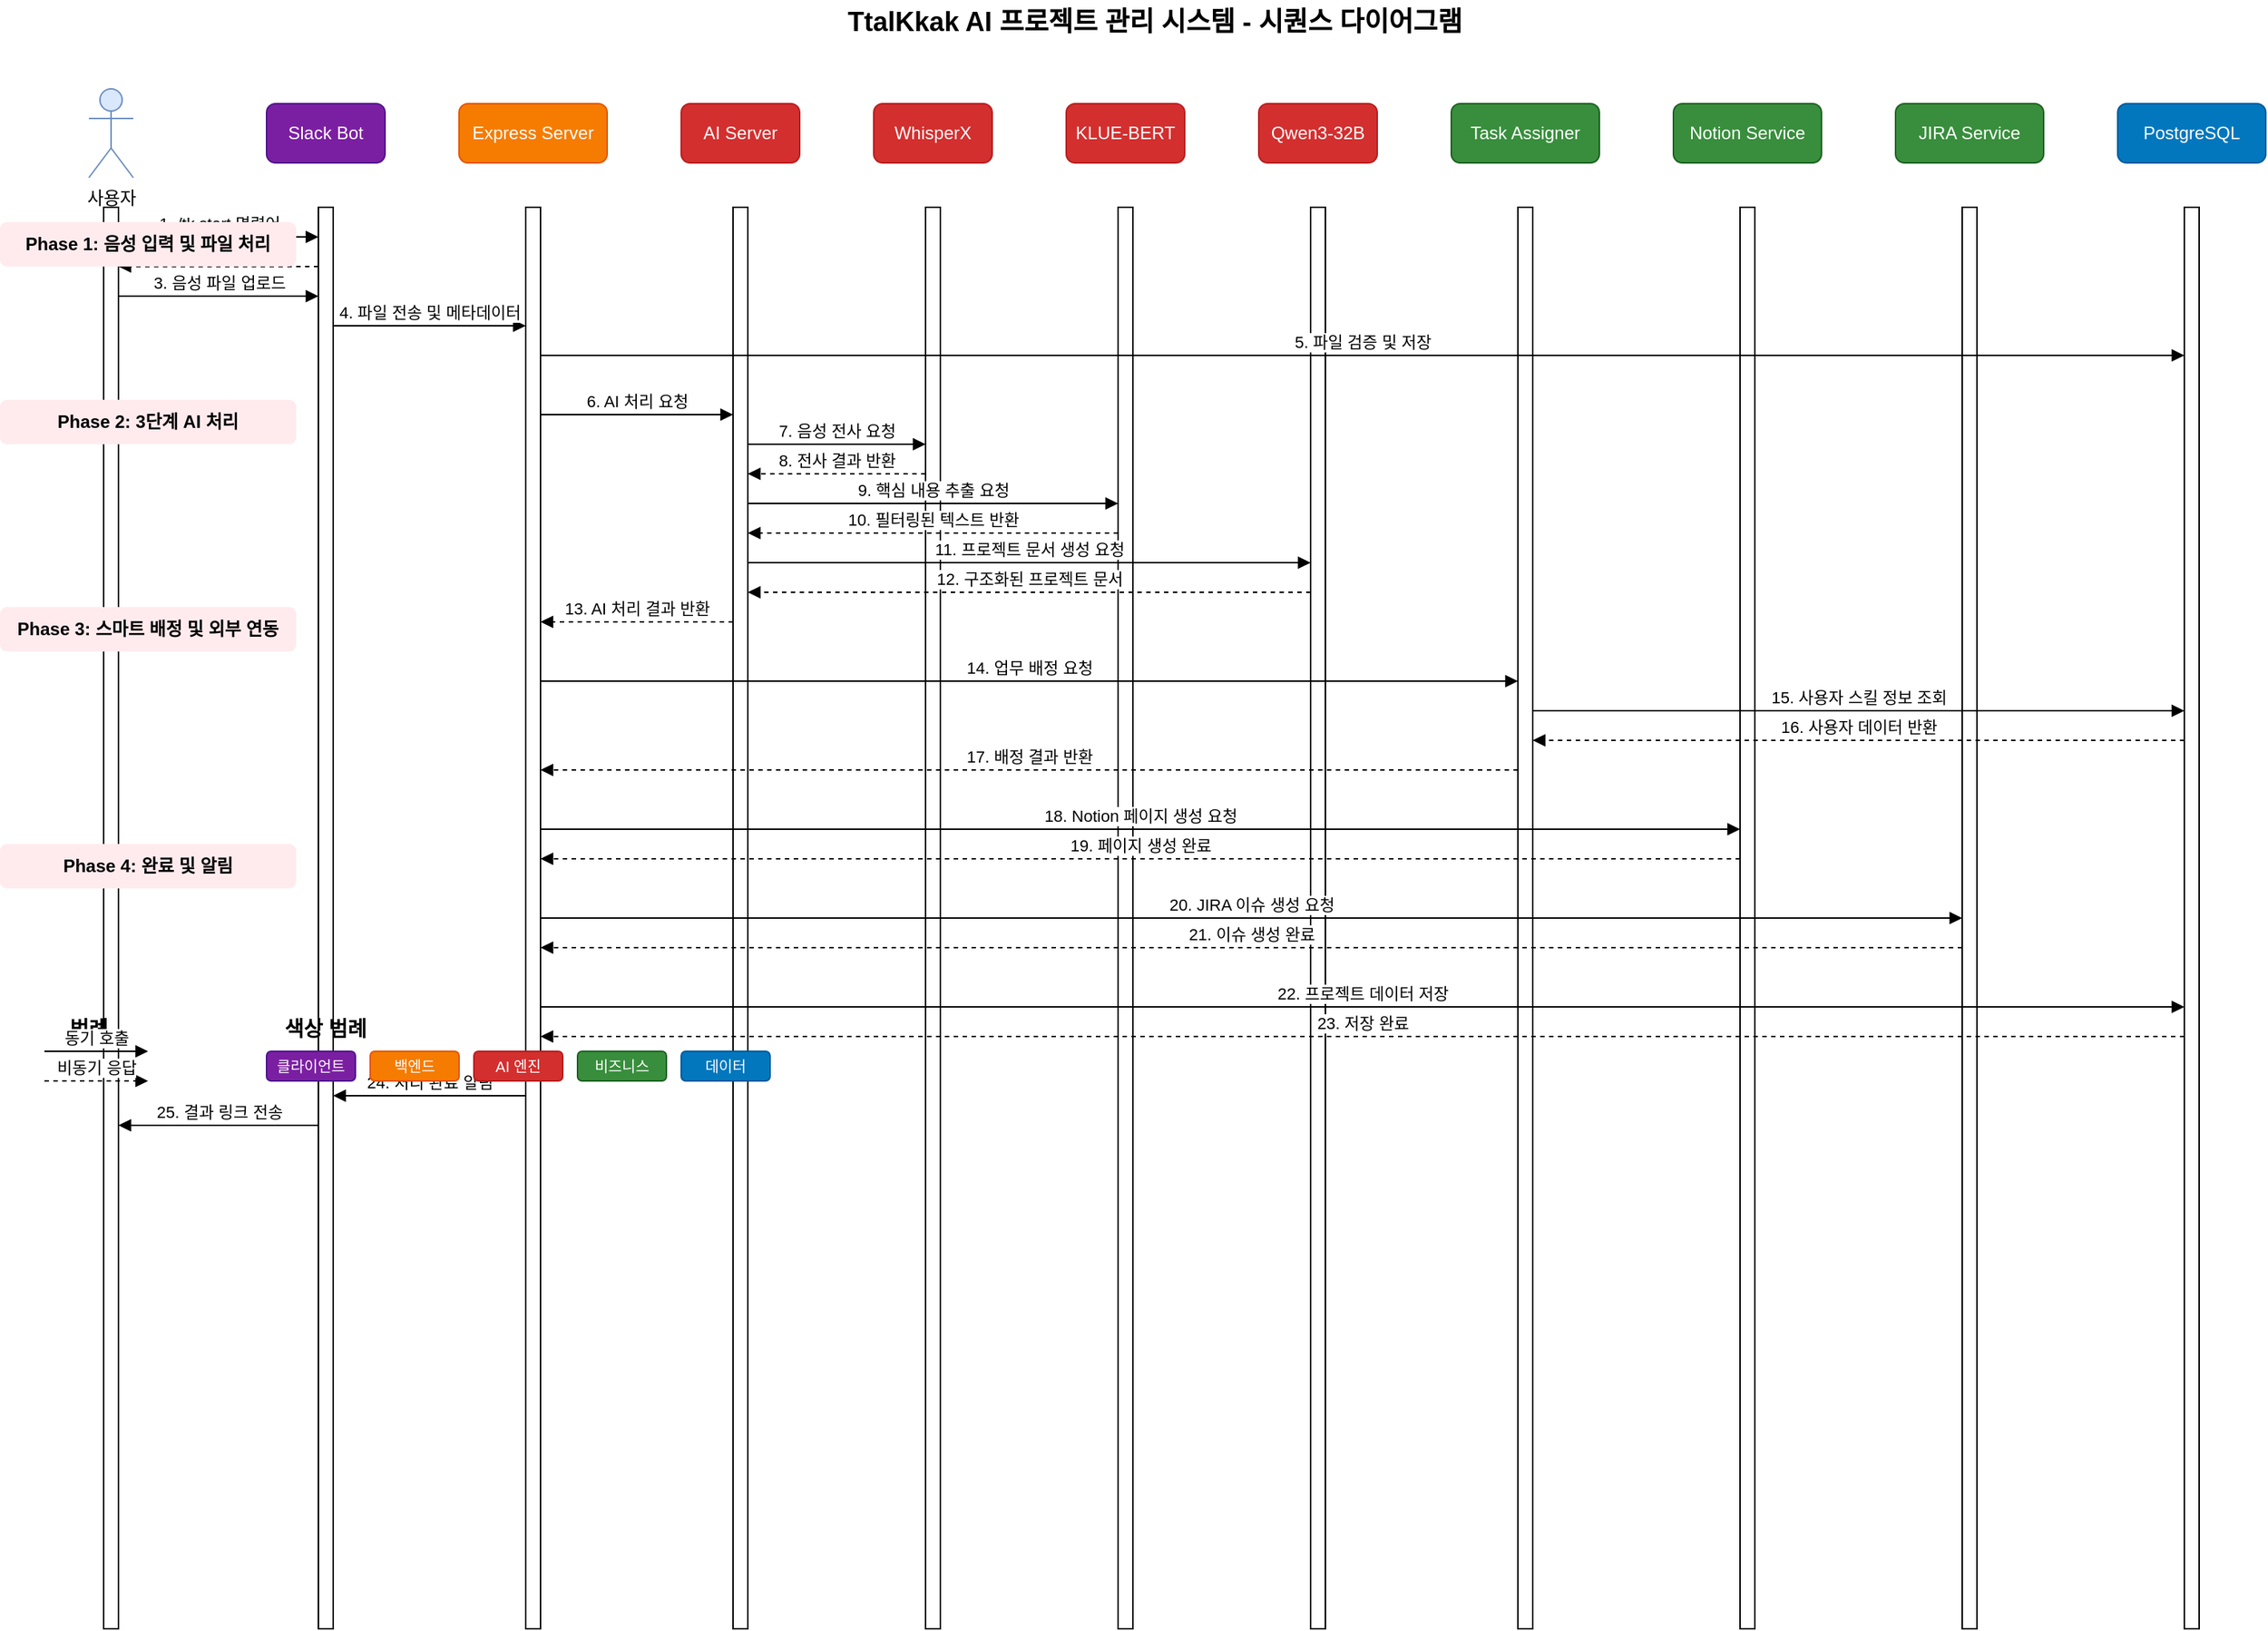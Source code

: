 <mxfile version="22.1.16" type="device">
  <diagram name="TtalKkak-Sequence" id="sequence-diagram">
    <mxGraphModel dx="1422" dy="754" grid="1" gridSize="10" guides="1" tooltips="1" connect="1" arrows="1" fold="1" page="1" pageScale="1" pageWidth="1600" pageHeight="1200" math="0" shadow="0">
      <root>
        <mxCell id="0" />
        <mxCell id="1" parent="0" />
        
        <!-- 제목 -->
        <mxCell id="title" value="TtalKkak AI 프로젝트 관리 시스템 - 시퀀스 다이어그램" style="text;html=1;strokeColor=none;fillColor=none;align=center;verticalAlign=middle;whiteSpace=wrap;rounded=0;fontSize=18;fontStyle=1;" vertex="1" parent="1">
          <mxGeometry x="400" y="20" width="800" height="30" as="geometry"/>
        </mxCell>
        
        <!-- 액터들 -->
        <mxCell id="user" value="사용자" style="shape=umlActor;verticalLabelPosition=bottom;verticalAlign=top;html=1;outlineConnect=0;fillColor=#dae8fc;strokeColor=#6c8ebf;" vertex="1" parent="1">
          <mxGeometry x="80" y="80" width="30" height="60" as="geometry"/>
        </mxCell>
        
        <mxCell id="slack-bot" value="Slack Bot" style="rounded=1;whiteSpace=wrap;html=1;fillColor=#7b1fa2;strokeColor=#4a148c;fontColor=white;" vertex="1" parent="1">
          <mxGeometry x="200" y="90" width="80" height="40" as="geometry"/>
        </mxCell>
        
        <mxCell id="express-server" value="Express Server" style="rounded=1;whiteSpace=wrap;html=1;fillColor=#f57c00;strokeColor=#e65100;fontColor=white;" vertex="1" parent="1">
          <mxGeometry x="330" y="90" width="100" height="40" as="geometry"/>
        </mxCell>
        
        <mxCell id="ai-server" value="AI Server" style="rounded=1;whiteSpace=wrap;html=1;fillColor=#d32f2f;strokeColor=#b71c1c;fontColor=white;" vertex="1" parent="1">
          <mxGeometry x="480" y="90" width="80" height="40" as="geometry"/>
        </mxCell>
        
        <mxCell id="whisperx" value="WhisperX" style="rounded=1;whiteSpace=wrap;html=1;fillColor=#d32f2f;strokeColor=#b71c1c;fontColor=white;" vertex="1" parent="1">
          <mxGeometry x="610" y="90" width="80" height="40" as="geometry"/>
        </mxCell>
        
        <mxCell id="klue-bert" value="KLUE-BERT" style="rounded=1;whiteSpace=wrap;html=1;fillColor=#d32f2f;strokeColor=#b71c1c;fontColor=white;" vertex="1" parent="1">
          <mxGeometry x="740" y="90" width="80" height="40" as="geometry"/>
        </mxCell>
        
        <mxCell id="qwen3" value="Qwen3-32B" style="rounded=1;whiteSpace=wrap;html=1;fillColor=#d32f2f;strokeColor=#b71c1c;fontColor=white;" vertex="1" parent="1">
          <mxGeometry x="870" y="90" width="80" height="40" as="geometry"/>
        </mxCell>
        
        <mxCell id="task-assigner" value="Task Assigner" style="rounded=1;whiteSpace=wrap;html=1;fillColor=#388e3c;strokeColor=#1b5e20;fontColor=white;" vertex="1" parent="1">
          <mxGeometry x="1000" y="90" width="100" height="40" as="geometry"/>
        </mxCell>
        
        <mxCell id="notion-service" value="Notion Service" style="rounded=1;whiteSpace=wrap;html=1;fillColor=#388e3c;strokeColor=#1b5e20;fontColor=white;" vertex="1" parent="1">
          <mxGeometry x="1150" y="90" width="100" height="40" as="geometry"/>
        </mxCell>
        
        <mxCell id="jira-service" value="JIRA Service" style="rounded=1;whiteSpace=wrap;html=1;fillColor=#388e3c;strokeColor=#1b5e20;fontColor=white;" vertex="1" parent="1">
          <mxGeometry x="1300" y="90" width="100" height="40" as="geometry"/>
        </mxCell>
        
        <mxCell id="database" value="PostgreSQL" style="rounded=1;whiteSpace=wrap;html=1;fillColor=#0277bd;strokeColor=#01579b;fontColor=white;" vertex="1" parent="1">
          <mxGeometry x="1450" y="90" width="100" height="40" as="geometry"/>
        </mxCell>
        
        <!-- 생명선들 -->
        <mxCell id="user-lifeline" value="" style="html=1;points=[];perimeter=orthogonalPerimeter;outlineConnect=0;targetShapes=umlLifeline;portConstraint=eastwest;newEdgeStyle={&quot;edgeStyle&quot;:&quot;elbowEdgeStyle&quot;,&quot;elbow&quot;:&quot;vertical&quot;,&quot;curved&quot;:0,&quot;rounded&quot;:0};" vertex="1" parent="1">
          <mxGeometry x="90" y="160" width="10" height="960" as="geometry"/>
        </mxCell>
        
        <mxCell id="slack-lifeline" value="" style="html=1;points=[];perimeter=orthogonalPerimeter;outlineConnect=0;targetShapes=umlLifeline;portConstraint=eastwest;newEdgeStyle={&quot;edgeStyle&quot;:&quot;elbowEdgeStyle&quot;,&quot;elbow&quot;:&quot;vertical&quot;,&quot;curved&quot;:0,&quot;rounded&quot;:0};" vertex="1" parent="1">
          <mxGeometry x="235" y="160" width="10" height="960" as="geometry"/>
        </mxCell>
        
        <mxCell id="express-lifeline" value="" style="html=1;points=[];perimeter=orthogonalPerimeter;outlineConnect=0;targetShapes=umlLifeline;portConstraint=eastwest;newEdgeStyle={&quot;edgeStyle&quot;:&quot;elbowEdgeStyle&quot;,&quot;elbow&quot;:&quot;vertical&quot;,&quot;curved&quot;:0,&quot;rounded&quot;:0};" vertex="1" parent="1">
          <mxGeometry x="375" y="160" width="10" height="960" as="geometry"/>
        </mxCell>
        
        <mxCell id="ai-lifeline" value="" style="html=1;points=[];perimeter=orthogonalPerimeter;outlineConnect=0;targetShapes=umlLifeline;portConstraint=eastwest;newEdgeStyle={&quot;edgeStyle&quot;:&quot;elbowEdgeStyle&quot;,&quot;elbow&quot;:&quot;vertical&quot;,&quot;curved&quot;:0,&quot;rounded&quot;:0};" vertex="1" parent="1">
          <mxGeometry x="515" y="160" width="10" height="960" as="geometry"/>
        </mxCell>
        
        <mxCell id="whisperx-lifeline" value="" style="html=1;points=[];perimeter=orthogonalPerimeter;outlineConnect=0;targetShapes=umlLifeline;portConstraint=eastwest;newEdgeStyle={&quot;edgeStyle&quot;:&quot;elbowEdgeStyle&quot;,&quot;elbow&quot;:&quot;vertical&quot;,&quot;curved&quot;:0,&quot;rounded&quot;:0};" vertex="1" parent="1">
          <mxGeometry x="645" y="160" width="10" height="960" as="geometry"/>
        </mxCell>
        
        <mxCell id="klue-lifeline" value="" style="html=1;points=[];perimeter=orthogonalPerimeter;outlineConnect=0;targetShapes=umlLifeline;portConstraint=eastwest;newEdgeStyle={&quot;edgeStyle&quot;:&quot;elbowEdgeStyle&quot;,&quot;elbow&quot;:&quot;vertical&quot;,&quot;curved&quot;:0,&quot;rounded&quot;:0};" vertex="1" parent="1">
          <mxGeometry x="775" y="160" width="10" height="960" as="geometry"/>
        </mxCell>
        
        <mxCell id="qwen3-lifeline" value="" style="html=1;points=[];perimeter=orthogonalPerimeter;outlineConnect=0;targetShapes=umlLifeline;portConstraint=eastwest;newEdgeStyle={&quot;edgeStyle&quot;:&quot;elbowEdgeStyle&quot;,&quot;elbow&quot;:&quot;vertical&quot;,&quot;curved&quot;:0,&quot;rounded&quot;:0};" vertex="1" parent="1">
          <mxGeometry x="905" y="160" width="10" height="960" as="geometry"/>
        </mxCell>
        
        <mxCell id="assigner-lifeline" value="" style="html=1;points=[];perimeter=orthogonalPerimeter;outlineConnect=0;targetShapes=umlLifeline;portConstraint=eastwest;newEdgeStyle={&quot;edgeStyle&quot;:&quot;elbowEdgeStyle&quot;,&quot;elbow&quot;:&quot;vertical&quot;,&quot;curved&quot;:0,&quot;rounded&quot;:0};" vertex="1" parent="1">
          <mxGeometry x="1045" y="160" width="10" height="960" as="geometry"/>
        </mxCell>
        
        <mxCell id="notion-lifeline" value="" style="html=1;points=[];perimeter=orthogonalPerimeter;outlineConnect=0;targetShapes=umlLifeline;portConstraint=eastwest;newEdgeStyle={&quot;edgeStyle&quot;:&quot;elbowEdgeStyle&quot;,&quot;elbow&quot;:&quot;vertical&quot;,&quot;curved&quot;:0,&quot;rounded&quot;:0};" vertex="1" parent="1">
          <mxGeometry x="1195" y="160" width="10" height="960" as="geometry"/>
        </mxCell>
        
        <mxCell id="jira-lifeline" value="" style="html=1;points=[];perimeter=orthogonalPerimeter;outlineConnect=0;targetShapes=umlLifeline;portConstraint=eastwest;newEdgeStyle={&quot;edgeStyle&quot;:&quot;elbowEdgeStyle&quot;,&quot;elbow&quot;:&quot;vertical&quot;,&quot;curved&quot;:0,&quot;rounded&quot;:0};" vertex="1" parent="1">
          <mxGeometry x="1345" y="160" width="10" height="960" as="geometry"/>
        </mxCell>
        
        <mxCell id="db-lifeline" value="" style="html=1;points=[];perimeter=orthogonalPerimeter;outlineConnect=0;targetShapes=umlLifeline;portConstraint=eastwest;newEdgeStyle={&quot;edgeStyle&quot;:&quot;elbowEdgeStyle&quot;,&quot;elbow&quot;:&quot;vertical&quot;,&quot;curved&quot;:0,&quot;rounded&quot;:0};" vertex="1" parent="1">
          <mxGeometry x="1495" y="160" width="10" height="960" as="geometry"/>
        </mxCell>
        
        <!-- 메시지 플로우 -->
        
        <!-- 1. 사용자 입력 -->
        <mxCell id="msg1" value="1. /tk start 명령어" style="html=1;verticalAlign=bottom;endArrow=block;curved=0;rounded=0;" edge="1" parent="1">
          <mxGeometry relative="1" as="geometry">
            <mxPoint x="100" y="180" as="sourcePoint"/>
            <mxPoint x="235" y="180" as="targetPoint"/>
          </mxGeometry>
        </mxCell>
        
        <!-- 2. 모달 표시 -->
        <mxCell id="msg2" value="2. 업로드 모달 표시" style="html=1;verticalAlign=bottom;endArrow=block;curved=0;rounded=0;dashed=1;" edge="1" parent="1">
          <mxGeometry relative="1" as="geometry">
            <mxPoint x="235" y="200" as="sourcePoint"/>
            <mxPoint x="100" y="200" as="targetPoint"/>
          </mxGeometry>
        </mxCell>
        
        <!-- 3. 파일 업로드 -->
        <mxCell id="msg3" value="3. 음성 파일 업로드" style="html=1;verticalAlign=bottom;endArrow=block;curved=0;rounded=0;" edge="1" parent="1">
          <mxGeometry relative="1" as="geometry">
            <mxPoint x="100" y="220" as="sourcePoint"/>
            <mxPoint x="235" y="220" as="targetPoint"/>
          </mxGeometry>
        </mxCell>
        
        <!-- 4. 파일 전송 -->
        <mxCell id="msg4" value="4. 파일 전송 및 메타데이터" style="html=1;verticalAlign=bottom;endArrow=block;curved=0;rounded=0;" edge="1" parent="1">
          <mxGeometry relative="1" as="geometry">
            <mxPoint x="245" y="240" as="sourcePoint"/>
            <mxPoint x="375" y="240" as="targetPoint"/>
          </mxGeometry>
        </mxCell>
        
        <!-- 5. 파일 검증 -->
        <mxCell id="msg5" value="5. 파일 검증 및 저장" style="html=1;verticalAlign=bottom;endArrow=block;curved=0;rounded=0;" edge="1" parent="1">
          <mxGeometry relative="1" as="geometry">
            <mxPoint x="385" y="260" as="sourcePoint"/>
            <mxPoint x="1495" y="260" as="targetPoint"/>
          </mxGeometry>
        </mxCell>
        
        <!-- 6. AI 처리 시작 -->
        <mxCell id="msg6" value="6. AI 처리 요청" style="html=1;verticalAlign=bottom;endArrow=block;curved=0;rounded=0;" edge="1" parent="1">
          <mxGeometry relative="1" as="geometry">
            <mxPoint x="385" y="300" as="sourcePoint"/>
            <mxPoint x="515" y="300" as="targetPoint"/>
          </mxGeometry>
        </mxCell>
        
        <!-- 7. WhisperX 처리 -->
        <mxCell id="msg7" value="7. 음성 전사 요청" style="html=1;verticalAlign=bottom;endArrow=block;curved=0;rounded=0;" edge="1" parent="1">
          <mxGeometry relative="1" as="geometry">
            <mxPoint x="525" y="320" as="sourcePoint"/>
            <mxPoint x="645" y="320" as="targetPoint"/>
          </mxGeometry>
        </mxCell>
        
        <!-- 8. WhisperX 결과 -->
        <mxCell id="msg8" value="8. 전사 결과 반환" style="html=1;verticalAlign=bottom;endArrow=block;curved=0;rounded=0;dashed=1;" edge="1" parent="1">
          <mxGeometry relative="1" as="geometry">
            <mxPoint x="645" y="340" as="sourcePoint"/>
            <mxPoint x="525" y="340" as="targetPoint"/>
          </mxGeometry>
        </mxCell>
        
        <!-- 9. KLUE-BERT 처리 -->
        <mxCell id="msg9" value="9. 핵심 내용 추출 요청" style="html=1;verticalAlign=bottom;endArrow=block;curved=0;rounded=0;" edge="1" parent="1">
          <mxGeometry relative="1" as="geometry">
            <mxPoint x="525" y="360" as="sourcePoint"/>
            <mxPoint x="775" y="360" as="targetPoint"/>
          </mxGeometry>
        </mxCell>
        
        <!-- 10. KLUE-BERT 결과 -->
        <mxCell id="msg10" value="10. 필터링된 텍스트 반환" style="html=1;verticalAlign=bottom;endArrow=block;curved=0;rounded=0;dashed=1;" edge="1" parent="1">
          <mxGeometry relative="1" as="geometry">
            <mxPoint x="775" y="380" as="sourcePoint"/>
            <mxPoint x="525" y="380" as="targetPoint"/>
          </mxGeometry>
        </mxCell>
        
        <!-- 11. Qwen3 처리 -->
        <mxCell id="msg11" value="11. 프로젝트 문서 생성 요청" style="html=1;verticalAlign=bottom;endArrow=block;curved=0;rounded=0;" edge="1" parent="1">
          <mxGeometry relative="1" as="geometry">
            <mxPoint x="525" y="400" as="sourcePoint"/>
            <mxPoint x="905" y="400" as="targetPoint"/>
          </mxGeometry>
        </mxCell>
        
        <!-- 12. Qwen3 결과 -->
        <mxCell id="msg12" value="12. 구조화된 프로젝트 문서" style="html=1;verticalAlign=bottom;endArrow=block;curved=0;rounded=0;dashed=1;" edge="1" parent="1">
          <mxGeometry relative="1" as="geometry">
            <mxPoint x="905" y="420" as="sourcePoint"/>
            <mxPoint x="525" y="420" as="targetPoint"/>
          </mxGeometry>
        </mxCell>
        
        <!-- 13. AI 결과 반환 -->
        <mxCell id="msg13" value="13. AI 처리 결과 반환" style="html=1;verticalAlign=bottom;endArrow=block;curved=0;rounded=0;dashed=1;" edge="1" parent="1">
          <mxGeometry relative="1" as="geometry">
            <mxPoint x="515" y="440" as="sourcePoint"/>
            <mxPoint x="385" y="440" as="targetPoint"/>
          </mxGeometry>
        </mxCell>
        
        <!-- 14. 스마트 배정 -->
        <mxCell id="msg14" value="14. 업무 배정 요청" style="html=1;verticalAlign=bottom;endArrow=block;curved=0;rounded=0;" edge="1" parent="1">
          <mxGeometry relative="1" as="geometry">
            <mxPoint x="385" y="480" as="sourcePoint"/>
            <mxPoint x="1045" y="480" as="targetPoint"/>
          </mxGeometry>
        </mxCell>
        
        <!-- 15. 사용자 정보 조회 -->
        <mxCell id="msg15" value="15. 사용자 스킬 정보 조회" style="html=1;verticalAlign=bottom;endArrow=block;curved=0;rounded=0;" edge="1" parent="1">
          <mxGeometry relative="1" as="geometry">
            <mxPoint x="1055" y="500" as="sourcePoint"/>
            <mxPoint x="1495" y="500" as="targetPoint"/>
          </mxGeometry>
        </mxCell>
        
        <!-- 16. 사용자 정보 반환 -->
        <mxCell id="msg16" value="16. 사용자 데이터 반환" style="html=1;verticalAlign=bottom;endArrow=block;curved=0;rounded=0;dashed=1;" edge="1" parent="1">
          <mxGeometry relative="1" as="geometry">
            <mxPoint x="1495" y="520" as="sourcePoint"/>
            <mxPoint x="1055" y="520" as="targetPoint"/>
          </mxGeometry>
        </mxCell>
        
        <!-- 17. 배정 결과 -->
        <mxCell id="msg17" value="17. 배정 결과 반환" style="html=1;verticalAlign=bottom;endArrow=block;curved=0;rounded=0;dashed=1;" edge="1" parent="1">
          <mxGeometry relative="1" as="geometry">
            <mxPoint x="1045" y="540" as="sourcePoint"/>
            <mxPoint x="385" y="540" as="targetPoint"/>
          </mxGeometry>
        </mxCell>
        
        <!-- 18. Notion 페이지 생성 -->
        <mxCell id="msg18" value="18. Notion 페이지 생성 요청" style="html=1;verticalAlign=bottom;endArrow=block;curved=0;rounded=0;" edge="1" parent="1">
          <mxGeometry relative="1" as="geometry">
            <mxPoint x="385" y="580" as="sourcePoint"/>
            <mxPoint x="1195" y="580" as="targetPoint"/>
          </mxGeometry>
        </mxCell>
        
        <!-- 19. Notion 생성 완료 -->
        <mxCell id="msg19" value="19. 페이지 생성 완료" style="html=1;verticalAlign=bottom;endArrow=block;curved=0;rounded=0;dashed=1;" edge="1" parent="1">
          <mxGeometry relative="1" as="geometry">
            <mxPoint x="1195" y="600" as="sourcePoint"/>
            <mxPoint x="385" y="600" as="targetPoint"/>
          </mxGeometry>
        </mxCell>
        
        <!-- 20. JIRA 이슈 생성 -->
        <mxCell id="msg20" value="20. JIRA 이슈 생성 요청" style="html=1;verticalAlign=bottom;endArrow=block;curved=0;rounded=0;" edge="1" parent="1">
          <mxGeometry relative="1" as="geometry">
            <mxPoint x="385" y="640" as="sourcePoint"/>
            <mxPoint x="1345" y="640" as="targetPoint"/>
          </mxGeometry>
        </mxCell>
        
        <!-- 21. JIRA 생성 완료 -->
        <mxCell id="msg21" value="21. 이슈 생성 완료" style="html=1;verticalAlign=bottom;endArrow=block;curved=0;rounded=0;dashed=1;" edge="1" parent="1">
          <mxGeometry relative="1" as="geometry">
            <mxPoint x="1345" y="660" as="sourcePoint"/>
            <mxPoint x="385" y="660" as="targetPoint"/>
          </mxGeometry>
        </mxCell>
        
        <!-- 22. 데이터 저장 -->
        <mxCell id="msg22" value="22. 프로젝트 데이터 저장" style="html=1;verticalAlign=bottom;endArrow=block;curved=0;rounded=0;" edge="1" parent="1">
          <mxGeometry relative="1" as="geometry">
            <mxPoint x="385" y="700" as="sourcePoint"/>
            <mxPoint x="1495" y="700" as="targetPoint"/>
          </mxGeometry>
        </mxCell>
        
        <!-- 23. 저장 완료 -->
        <mxCell id="msg23" value="23. 저장 완료" style="html=1;verticalAlign=bottom;endArrow=block;curved=0;rounded=0;dashed=1;" edge="1" parent="1">
          <mxGeometry relative="1" as="geometry">
            <mxPoint x="1495" y="720" as="sourcePoint"/>
            <mxPoint x="385" y="720" as="targetPoint"/>
          </mxGeometry>
        </mxCell>
        
        <!-- 24. 완료 알림 -->
        <mxCell id="msg24" value="24. 처리 완료 알림" style="html=1;verticalAlign=bottom;endArrow=block;curved=0;rounded=0;" edge="1" parent="1">
          <mxGeometry relative="1" as="geometry">
            <mxPoint x="375" y="760" as="sourcePoint"/>
            <mxPoint x="245" y="760" as="targetPoint"/>
          </mxGeometry>
        </mxCell>
        
        <!-- 25. 결과 전송 -->
        <mxCell id="msg25" value="25. 결과 링크 전송" style="html=1;verticalAlign=bottom;endArrow=block;curved=0;rounded=0;" edge="1" parent="1">
          <mxGeometry relative="1" as="geometry">
            <mxPoint x="235" y="780" as="sourcePoint"/>
            <mxPoint x="100" y="780" as="targetPoint"/>
          </mxGeometry>
        </mxCell>
        
        <!-- 단계 구분선 -->
        <mxCell id="phase1" value="Phase 1: 음성 입력 및 파일 처리" style="text;html=1;strokeColor=none;fillColor=#ffebee;align=center;verticalAlign=middle;whiteSpace=wrap;rounded=1;fontSize=12;fontStyle=1;" vertex="1" parent="1">
          <mxGeometry x="20" y="170" width="200" height="30" as="geometry"/>
        </mxCell>
        
        <mxCell id="phase2" value="Phase 2: 3단계 AI 처리" style="text;html=1;strokeColor=none;fillColor=#ffebee;align=center;verticalAlign=middle;whiteSpace=wrap;rounded=1;fontSize=12;fontStyle=1;" vertex="1" parent="1">
          <mxGeometry x="20" y="290" width="200" height="30" as="geometry"/>
        </mxCell>
        
        <mxCell id="phase3" value="Phase 3: 스마트 배정 및 외부 연동" style="text;html=1;strokeColor=none;fillColor=#ffebee;align=center;verticalAlign=middle;whiteSpace=wrap;rounded=1;fontSize=12;fontStyle=1;" vertex="1" parent="1">
          <mxGeometry x="20" y="430" width="200" height="30" as="geometry"/>
        </mxCell>
        
        <mxCell id="phase4" value="Phase 4: 완료 및 알림" style="text;html=1;strokeColor=none;fillColor=#ffebee;align=center;verticalAlign=middle;whiteSpace=wrap;rounded=1;fontSize=12;fontStyle=1;" vertex="1" parent="1">
          <mxGeometry x="20" y="590" width="200" height="30" as="geometry"/>
        </mxCell>
        
        
        <!-- 범례 -->
        <mxCell id="legend" value="범례" style="text;html=1;strokeColor=none;fillColor=none;align=center;verticalAlign=middle;whiteSpace=wrap;rounded=0;fontSize=14;fontStyle=1;" vertex="1" parent="1">
          <mxGeometry x="50" y="700" width="60" height="30" as="geometry"/>
        </mxCell>
        
        <mxCell id="legend-sync" value="동기 호출" style="html=1;verticalAlign=bottom;endArrow=block;edgeStyle=elbowEdgeStyle;elbow=vertical;curved=0;rounded=0;" edge="1" parent="1">
          <mxGeometry relative="1" as="geometry">
            <mxPoint x="50" y="730" as="sourcePoint"/>
            <mxPoint x="120" y="730" as="targetPoint"/>
          </mxGeometry>
        </mxCell>
        
        <mxCell id="legend-async" value="비동기 응답" style="html=1;verticalAlign=bottom;endArrow=block;edgeStyle=elbowEdgeStyle;elbow=vertical;curved=0;rounded=0;dashed=1;" edge="1" parent="1">
          <mxGeometry relative="1" as="geometry">
            <mxPoint x="50" y="750" as="sourcePoint"/>
            <mxPoint x="120" y="750" as="targetPoint"/>
          </mxGeometry>
        </mxCell>
        
        <!-- 색상 범례 -->
        <mxCell id="color-legend" value="색상 범례" style="text;html=1;strokeColor=none;fillColor=none;align=center;verticalAlign=middle;whiteSpace=wrap;rounded=0;fontSize=14;fontStyle=1;" vertex="1" parent="1">
          <mxGeometry x="200" y="700" width="80" height="30" as="geometry"/>
        </mxCell>
        
        <mxCell id="color-client" value="클라이언트" style="rounded=1;whiteSpace=wrap;html=1;fillColor=#7b1fa2;strokeColor=#4a148c;fontColor=white;fontSize=10;" vertex="1" parent="1">
          <mxGeometry x="200" y="730" width="60" height="20" as="geometry"/>
        </mxCell>
        
        <mxCell id="color-backend" value="백엔드" style="rounded=1;whiteSpace=wrap;html=1;fillColor=#f57c00;strokeColor=#e65100;fontColor=white;fontSize=10;" vertex="1" parent="1">
          <mxGeometry x="270" y="730" width="60" height="20" as="geometry"/>
        </mxCell>
        
        <mxCell id="color-ai" value="AI 엔진" style="rounded=1;whiteSpace=wrap;html=1;fillColor=#d32f2f;strokeColor=#b71c1c;fontColor=white;fontSize=10;" vertex="1" parent="1">
          <mxGeometry x="340" y="730" width="60" height="20" as="geometry"/>
        </mxCell>
        
        <mxCell id="color-business" value="비즈니스" style="rounded=1;whiteSpace=wrap;html=1;fillColor=#388e3c;strokeColor=#1b5e20;fontColor=white;fontSize=10;" vertex="1" parent="1">
          <mxGeometry x="410" y="730" width="60" height="20" as="geometry"/>
        </mxCell>
        
        <mxCell id="color-data" value="데이터" style="rounded=1;whiteSpace=wrap;html=1;fillColor=#0277bd;strokeColor=#01579b;fontColor=white;fontSize=10;" vertex="1" parent="1">
          <mxGeometry x="480" y="730" width="60" height="20" as="geometry"/>
        </mxCell>
        
        
      </root>
    </mxGraphModel>
  </diagram>
</mxfile>